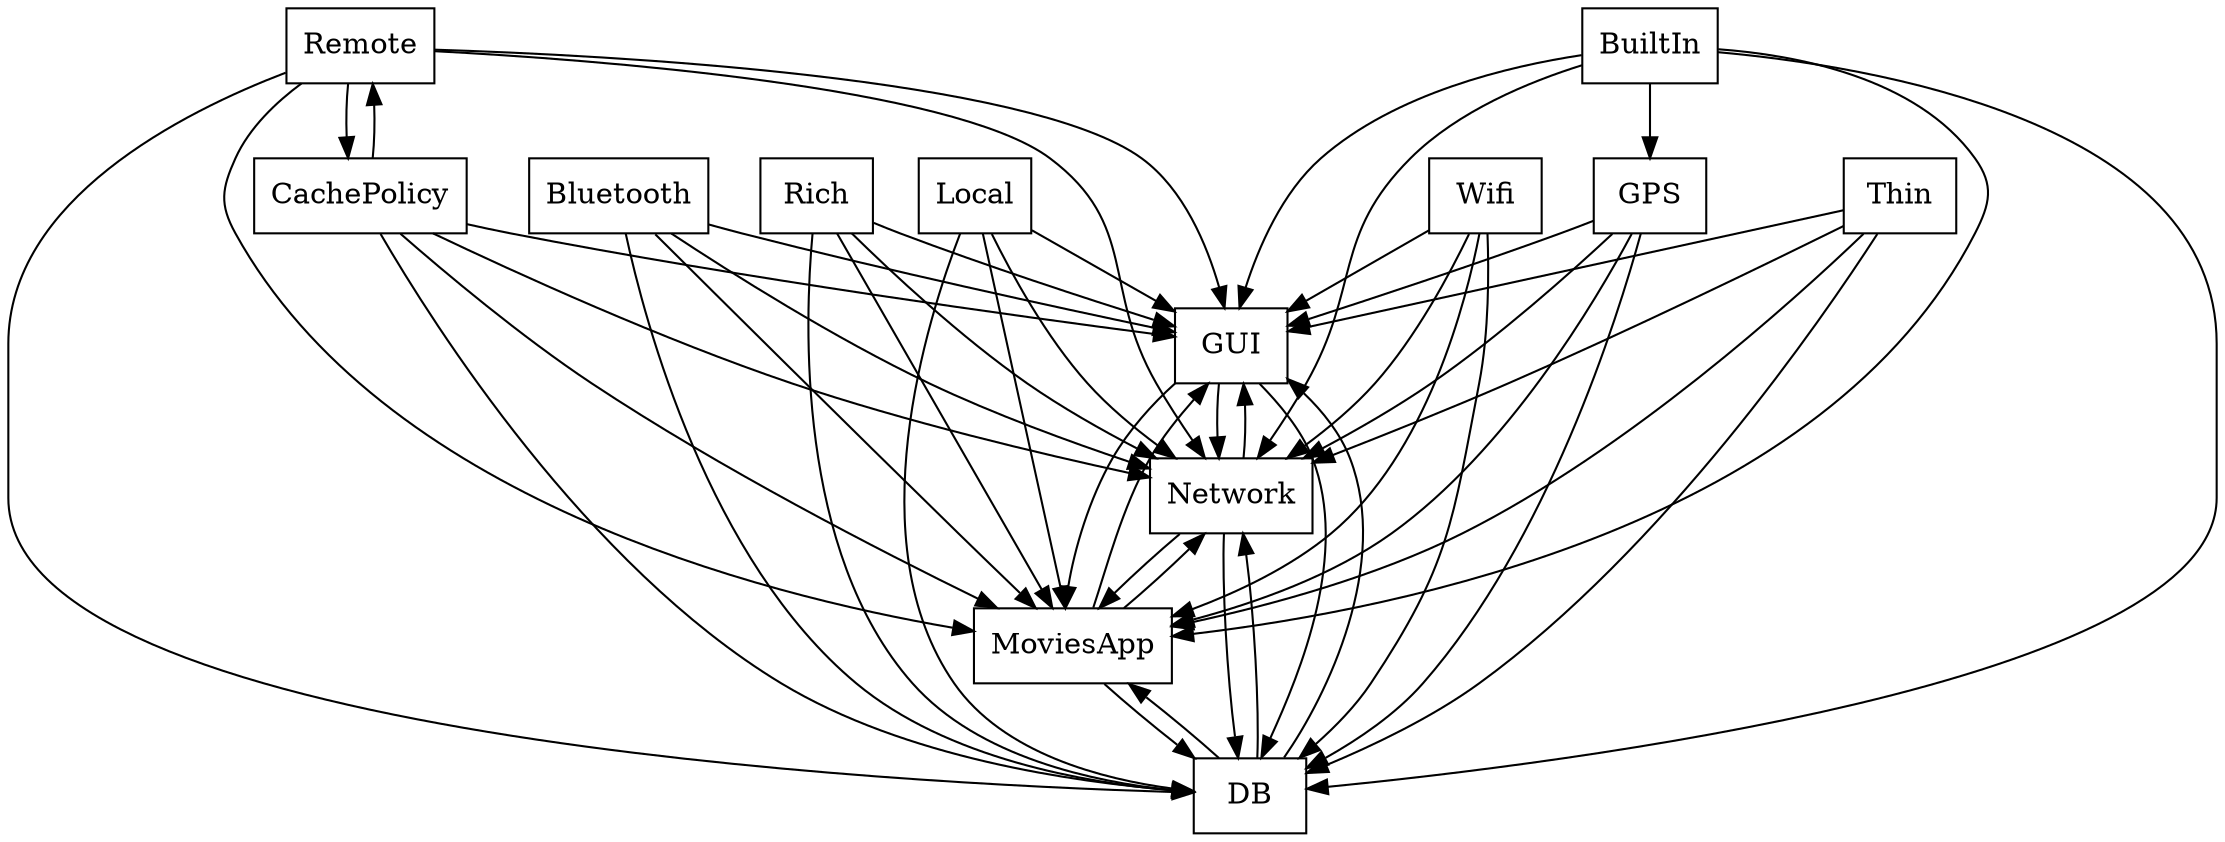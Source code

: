 digraph{
graph [rankdir=TB];
node [shape=box];
edge [arrowhead=normal];
0[label="GUI",]
1[label="Local",]
2[label="Network",]
3[label="Bluetooth",]
4[label="Remote",]
5[label="Rich",]
6[label="CachePolicy",]
7[label="DB",]
8[label="Thin",]
9[label="GPS",]
10[label="Wifi",]
11[label="MoviesApp",]
12[label="BuiltIn",]
0->2[label="",]
0->7[label="",]
0->11[label="",]
1->0[label="",]
1->2[label="",]
1->7[label="",]
1->11[label="",]
2->0[label="",]
2->7[label="",]
2->11[label="",]
3->0[label="",]
3->2[label="",]
3->7[label="",]
3->11[label="",]
4->0[label="",]
4->2[label="",]
4->6[label="",]
4->7[label="",]
4->11[label="",]
5->0[label="",]
5->2[label="",]
5->7[label="",]
5->11[label="",]
6->0[label="",]
6->2[label="",]
6->4[label="",]
6->7[label="",]
6->11[label="",]
7->0[label="",]
7->2[label="",]
7->11[label="",]
8->0[label="",]
8->2[label="",]
8->7[label="",]
8->11[label="",]
9->0[label="",]
9->2[label="",]
9->7[label="",]
9->11[label="",]
10->0[label="",]
10->2[label="",]
10->7[label="",]
10->11[label="",]
11->0[label="",]
11->2[label="",]
11->7[label="",]
12->0[label="",]
12->2[label="",]
12->7[label="",]
12->9[label="",]
12->11[label="",]
}
